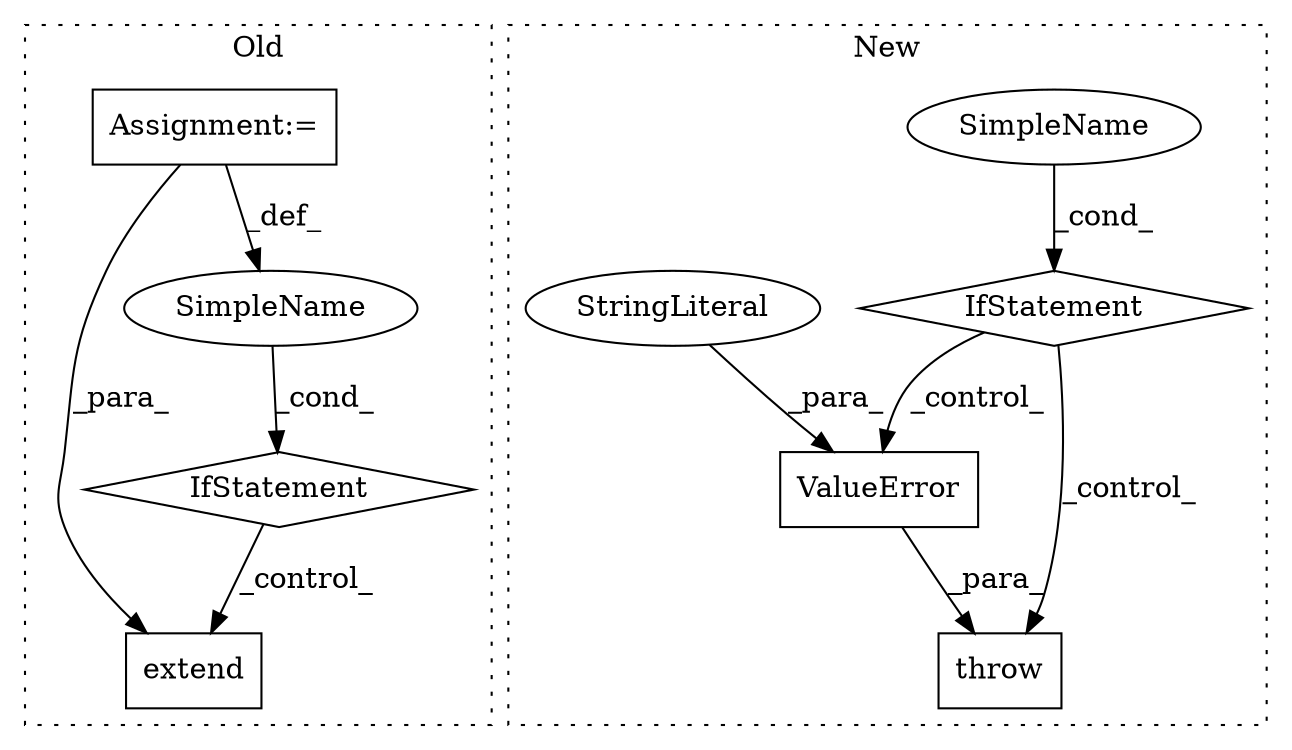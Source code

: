 digraph G {
subgraph cluster0 {
1 [label="extend" a="32" s="30567,30617" l="7,1" shape="box"];
7 [label="IfStatement" a="25" s="30315,30343" l="4,2" shape="diamond"];
8 [label="Assignment:=" a="7" s="30212,30303" l="57,2" shape="box"];
9 [label="SimpleName" a="42" s="" l="" shape="ellipse"];
label = "Old";
style="dotted";
}
subgraph cluster1 {
2 [label="throw" a="53" s="29951" l="6" shape="box"];
3 [label="IfStatement" a="25" s="29846,29858" l="4,2" shape="diamond"];
4 [label="SimpleName" a="42" s="29850" l="8" shape="ellipse"];
5 [label="ValueError" a="32" s="29957,29985" l="11,1" shape="box"];
6 [label="StringLiteral" a="45" s="29968" l="17" shape="ellipse"];
label = "New";
style="dotted";
}
3 -> 5 [label="_control_"];
3 -> 2 [label="_control_"];
4 -> 3 [label="_cond_"];
5 -> 2 [label="_para_"];
6 -> 5 [label="_para_"];
7 -> 1 [label="_control_"];
8 -> 1 [label="_para_"];
8 -> 9 [label="_def_"];
9 -> 7 [label="_cond_"];
}